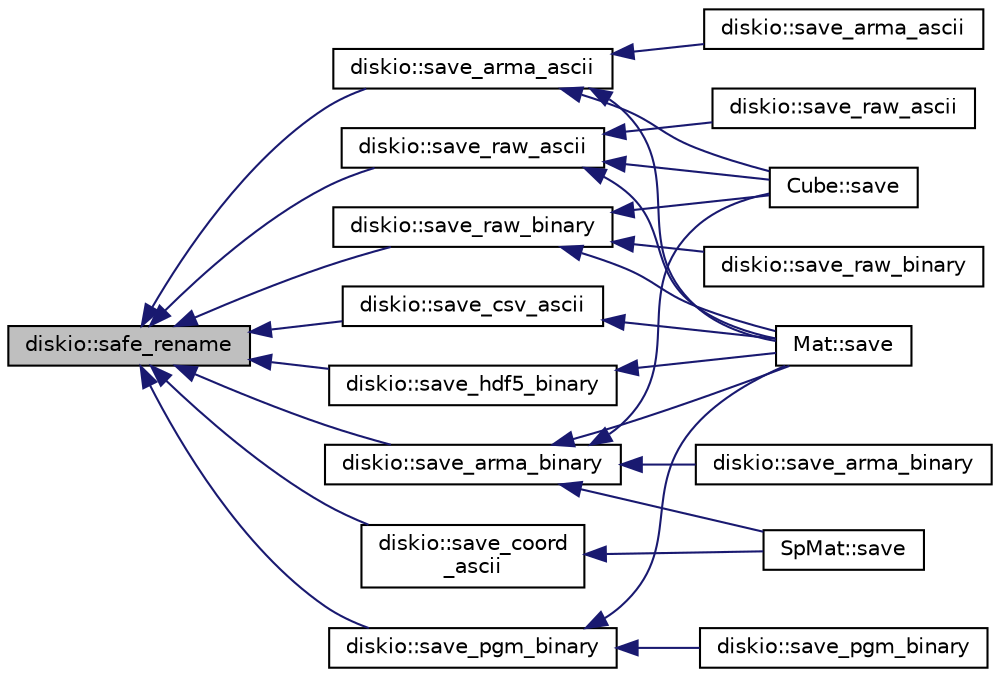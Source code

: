 digraph "diskio::safe_rename"
{
  edge [fontname="Helvetica",fontsize="10",labelfontname="Helvetica",labelfontsize="10"];
  node [fontname="Helvetica",fontsize="10",shape=record];
  rankdir="LR";
  Node1 [label="diskio::safe_rename",height=0.2,width=0.4,color="black", fillcolor="grey75", style="filled" fontcolor="black"];
  Node1 -> Node2 [dir="back",color="midnightblue",fontsize="10",style="solid",fontname="Helvetica"];
  Node2 [label="diskio::save_raw_ascii",height=0.2,width=0.4,color="black", fillcolor="white", style="filled",URL="$group__diskio.html#ga0e3f9c9fad9eefa6ef90ebab6516d684"];
  Node2 -> Node3 [dir="back",color="midnightblue",fontsize="10",style="solid",fontname="Helvetica"];
  Node3 [label="Cube::save",height=0.2,width=0.4,color="black", fillcolor="white", style="filled",URL="$group___cube.html#ga5a648d4ca1600224245ab7d46ca47a78",tooltip="save the cube to a file"];
  Node2 -> Node4 [dir="back",color="midnightblue",fontsize="10",style="solid",fontname="Helvetica"];
  Node4 [label="diskio::save_raw_ascii",height=0.2,width=0.4,color="black", fillcolor="white", style="filled",URL="$group__diskio.html#gaedcbb7ee6e42314196627ae32222c19b",tooltip="Save a cube as raw text (no header, human readable)."];
  Node2 -> Node5 [dir="back",color="midnightblue",fontsize="10",style="solid",fontname="Helvetica"];
  Node5 [label="Mat::save",height=0.2,width=0.4,color="black", fillcolor="white", style="filled",URL="$group___mat.html#gad29ecbcc752a7a2b2ec5c234bcec31a4",tooltip="save the matrix to a file"];
  Node1 -> Node6 [dir="back",color="midnightblue",fontsize="10",style="solid",fontname="Helvetica"];
  Node6 [label="diskio::save_raw_binary",height=0.2,width=0.4,color="black", fillcolor="white", style="filled",URL="$group__diskio.html#ga20b30004864f1e5dc31d8afb38377fdd",tooltip="Save a matrix as raw binary (no header)"];
  Node6 -> Node3 [dir="back",color="midnightblue",fontsize="10",style="solid",fontname="Helvetica"];
  Node6 -> Node7 [dir="back",color="midnightblue",fontsize="10",style="solid",fontname="Helvetica"];
  Node7 [label="diskio::save_raw_binary",height=0.2,width=0.4,color="black", fillcolor="white", style="filled",URL="$group__diskio.html#gada1684a4515fcb7b50e9d6b9b64eb950",tooltip="Save a cube as raw binary (no header)"];
  Node6 -> Node5 [dir="back",color="midnightblue",fontsize="10",style="solid",fontname="Helvetica"];
  Node1 -> Node8 [dir="back",color="midnightblue",fontsize="10",style="solid",fontname="Helvetica"];
  Node8 [label="diskio::save_arma_ascii",height=0.2,width=0.4,color="black", fillcolor="white", style="filled",URL="$group__diskio.html#ga159785ddd277a6ce0589c9b7621e1387"];
  Node8 -> Node3 [dir="back",color="midnightblue",fontsize="10",style="solid",fontname="Helvetica"];
  Node8 -> Node9 [dir="back",color="midnightblue",fontsize="10",style="solid",fontname="Helvetica"];
  Node9 [label="diskio::save_arma_ascii",height=0.2,width=0.4,color="black", fillcolor="white", style="filled",URL="$group__diskio.html#ga984ed10cc437dc92f2914d7787cafca3"];
  Node8 -> Node5 [dir="back",color="midnightblue",fontsize="10",style="solid",fontname="Helvetica"];
  Node1 -> Node10 [dir="back",color="midnightblue",fontsize="10",style="solid",fontname="Helvetica"];
  Node10 [label="diskio::save_csv_ascii",height=0.2,width=0.4,color="black", fillcolor="white", style="filled",URL="$group__diskio.html#gae864c4ed233d6999a3d50107f2a0e7b0",tooltip="Save a matrix in CSV text format (human readable)"];
  Node10 -> Node5 [dir="back",color="midnightblue",fontsize="10",style="solid",fontname="Helvetica"];
  Node1 -> Node11 [dir="back",color="midnightblue",fontsize="10",style="solid",fontname="Helvetica"];
  Node11 [label="diskio::save_arma_binary",height=0.2,width=0.4,color="black", fillcolor="white", style="filled",URL="$group__diskio.html#ga831707949f1f222d23e15603832e079b"];
  Node11 -> Node3 [dir="back",color="midnightblue",fontsize="10",style="solid",fontname="Helvetica"];
  Node11 -> Node12 [dir="back",color="midnightblue",fontsize="10",style="solid",fontname="Helvetica"];
  Node12 [label="diskio::save_arma_binary",height=0.2,width=0.4,color="black", fillcolor="white", style="filled",URL="$group__diskio.html#gaf9d3ae770eda8486865b043cd75e5860"];
  Node11 -> Node5 [dir="back",color="midnightblue",fontsize="10",style="solid",fontname="Helvetica"];
  Node11 -> Node13 [dir="back",color="midnightblue",fontsize="10",style="solid",fontname="Helvetica"];
  Node13 [label="SpMat::save",height=0.2,width=0.4,color="black", fillcolor="white", style="filled",URL="$group___sp_mat.html#gaab9ad04ae65cc09f087c7f41987c6e7e",tooltip="save the matrix to a file"];
  Node1 -> Node14 [dir="back",color="midnightblue",fontsize="10",style="solid",fontname="Helvetica"];
  Node14 [label="diskio::save_pgm_binary",height=0.2,width=0.4,color="black", fillcolor="white", style="filled",URL="$group__diskio.html#gaa583b747821a55bc3fec6aa95c549ddb",tooltip="Save a matrix as a PGM greyscale image."];
  Node14 -> Node15 [dir="back",color="midnightblue",fontsize="10",style="solid",fontname="Helvetica"];
  Node15 [label="diskio::save_pgm_binary",height=0.2,width=0.4,color="black", fillcolor="white", style="filled",URL="$group__diskio.html#ga42d7f8d6a5397ad0f3944bea58769aa8",tooltip="Save a matrix as a PGM greyscale image."];
  Node14 -> Node5 [dir="back",color="midnightblue",fontsize="10",style="solid",fontname="Helvetica"];
  Node1 -> Node16 [dir="back",color="midnightblue",fontsize="10",style="solid",fontname="Helvetica"];
  Node16 [label="diskio::save_hdf5_binary",height=0.2,width=0.4,color="black", fillcolor="white", style="filled",URL="$group__diskio.html#gaba94c17230b9922fad99dc82ff0a04c7",tooltip="Save a matrix as part of a HDF5 file."];
  Node16 -> Node5 [dir="back",color="midnightblue",fontsize="10",style="solid",fontname="Helvetica"];
  Node1 -> Node17 [dir="back",color="midnightblue",fontsize="10",style="solid",fontname="Helvetica"];
  Node17 [label="diskio::save_coord\l_ascii",height=0.2,width=0.4,color="black", fillcolor="white", style="filled",URL="$group__diskio.html#gacd7170f9e3bc67900d3d9aafa0cbe321",tooltip="Save a matrix in ASCII coord format."];
  Node17 -> Node13 [dir="back",color="midnightblue",fontsize="10",style="solid",fontname="Helvetica"];
}
